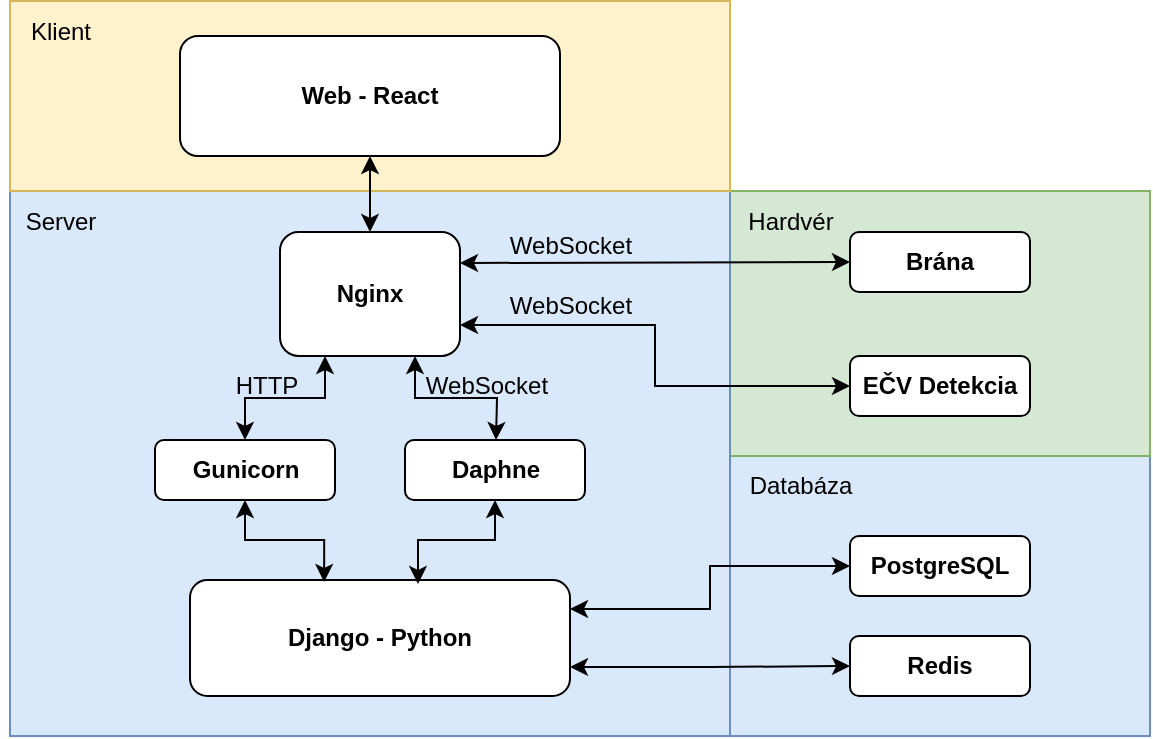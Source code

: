 <mxfile version="26.1.3">
  <diagram id="1jTV7QtE0jiicnQG9--T" name="Page-1">
    <mxGraphModel dx="1434" dy="746" grid="1" gridSize="10" guides="1" tooltips="1" connect="1" arrows="1" fold="1" page="1" pageScale="1" pageWidth="850" pageHeight="1100" math="0" shadow="0">
      <root>
        <mxCell id="0" />
        <mxCell id="1" parent="0" />
        <mxCell id="gYAbXkRyvqcz9teV-y6C-19" value="" style="whiteSpace=wrap;html=1;strokeColor=#6c8ebf;fillColor=#dae8fc;" vertex="1" parent="1">
          <mxGeometry x="600" y="260" width="210" height="140" as="geometry" />
        </mxCell>
        <mxCell id="gYAbXkRyvqcz9teV-y6C-5" value="" style="whiteSpace=wrap;html=1;strokeColor=#82b366;fillColor=#d5e8d4;" vertex="1" parent="1">
          <mxGeometry x="600" y="127.5" width="210" height="132.5" as="geometry" />
        </mxCell>
        <mxCell id="rkZVqQ5Pmx0ySL5raMBL-15" value="" style="whiteSpace=wrap;html=1;strokeColor=#6c8ebf;fillColor=#dae8fc;" parent="1" vertex="1">
          <mxGeometry x="240" y="127.5" width="360" height="272.5" as="geometry" />
        </mxCell>
        <mxCell id="rkZVqQ5Pmx0ySL5raMBL-13" value="" style="whiteSpace=wrap;html=1;strokeColor=#d6b656;fillColor=#fff2cc;" parent="1" vertex="1">
          <mxGeometry x="240" y="32.5" width="360" height="95" as="geometry" />
        </mxCell>
        <mxCell id="rkZVqQ5Pmx0ySL5raMBL-5" style="edgeStyle=orthogonalEdgeStyle;rounded=0;orthogonalLoop=1;jettySize=auto;html=1;exitX=0.5;exitY=1;exitDx=0;exitDy=0;entryX=0.5;entryY=0;entryDx=0;entryDy=0;startArrow=classic;startFill=1;" parent="1" source="rkZVqQ5Pmx0ySL5raMBL-1" target="rkZVqQ5Pmx0ySL5raMBL-2" edge="1">
          <mxGeometry relative="1" as="geometry" />
        </mxCell>
        <mxCell id="rkZVqQ5Pmx0ySL5raMBL-1" value="&lt;b&gt;Web - React&lt;/b&gt;" style="rounded=1;whiteSpace=wrap;html=1;" parent="1" vertex="1">
          <mxGeometry x="325" y="50" width="190" height="60" as="geometry" />
        </mxCell>
        <mxCell id="rkZVqQ5Pmx0ySL5raMBL-6" style="edgeStyle=orthogonalEdgeStyle;rounded=0;orthogonalLoop=1;jettySize=auto;html=1;exitX=0.25;exitY=1;exitDx=0;exitDy=0;entryX=0.5;entryY=0;entryDx=0;entryDy=0;startArrow=classic;startFill=1;" parent="1" source="rkZVqQ5Pmx0ySL5raMBL-2" target="rkZVqQ5Pmx0ySL5raMBL-3" edge="1">
          <mxGeometry relative="1" as="geometry" />
        </mxCell>
        <mxCell id="rkZVqQ5Pmx0ySL5raMBL-7" style="edgeStyle=orthogonalEdgeStyle;rounded=0;orthogonalLoop=1;jettySize=auto;html=1;exitX=0.75;exitY=1;exitDx=0;exitDy=0;startArrow=classic;startFill=1;" parent="1" source="rkZVqQ5Pmx0ySL5raMBL-2" edge="1">
          <mxGeometry relative="1" as="geometry">
            <mxPoint x="483" y="252" as="targetPoint" />
          </mxGeometry>
        </mxCell>
        <mxCell id="rkZVqQ5Pmx0ySL5raMBL-2" value="&lt;b&gt;Nginx&lt;/b&gt;" style="rounded=1;whiteSpace=wrap;html=1;" parent="1" vertex="1">
          <mxGeometry x="375" y="148" width="90" height="62" as="geometry" />
        </mxCell>
        <mxCell id="rkZVqQ5Pmx0ySL5raMBL-3" value="&lt;b&gt;Gunicorn&lt;/b&gt;" style="rounded=1;whiteSpace=wrap;html=1;" parent="1" vertex="1">
          <mxGeometry x="312.5" y="252" width="90" height="30" as="geometry" />
        </mxCell>
        <mxCell id="rkZVqQ5Pmx0ySL5raMBL-4" value="&lt;b&gt;Daphne&lt;/b&gt;" style="rounded=1;whiteSpace=wrap;html=1;" parent="1" vertex="1">
          <mxGeometry x="437.5" y="252" width="90" height="30" as="geometry" />
        </mxCell>
        <mxCell id="rkZVqQ5Pmx0ySL5raMBL-11" value="HTTP" style="text;html=1;align=center;verticalAlign=middle;resizable=0;points=[];autosize=1;strokeColor=none;fillColor=none;" parent="1" vertex="1">
          <mxGeometry x="342.5" y="210" width="50" height="30" as="geometry" />
        </mxCell>
        <mxCell id="rkZVqQ5Pmx0ySL5raMBL-12" value="WebSocket" style="text;html=1;align=center;verticalAlign=middle;resizable=0;points=[];autosize=1;strokeColor=none;fillColor=none;" parent="1" vertex="1">
          <mxGeometry x="437.5" y="210" width="80" height="30" as="geometry" />
        </mxCell>
        <mxCell id="rkZVqQ5Pmx0ySL5raMBL-14" value="Klient" style="text;html=1;align=center;verticalAlign=middle;resizable=0;points=[];autosize=1;strokeColor=none;fillColor=none;" parent="1" vertex="1">
          <mxGeometry x="240" y="32.5" width="50" height="30" as="geometry" />
        </mxCell>
        <mxCell id="rkZVqQ5Pmx0ySL5raMBL-16" value="Server" style="text;html=1;align=center;verticalAlign=middle;resizable=0;points=[];autosize=1;strokeColor=none;fillColor=none;" parent="1" vertex="1">
          <mxGeometry x="235" y="127.5" width="60" height="30" as="geometry" />
        </mxCell>
        <mxCell id="gYAbXkRyvqcz9teV-y6C-25" style="edgeStyle=orthogonalEdgeStyle;rounded=0;orthogonalLoop=1;jettySize=auto;html=1;exitX=1;exitY=0.25;exitDx=0;exitDy=0;entryX=0;entryY=0.5;entryDx=0;entryDy=0;startArrow=classic;startFill=1;" edge="1" parent="1" source="gYAbXkRyvqcz9teV-y6C-1" target="gYAbXkRyvqcz9teV-y6C-21">
          <mxGeometry relative="1" as="geometry" />
        </mxCell>
        <mxCell id="gYAbXkRyvqcz9teV-y6C-27" style="edgeStyle=orthogonalEdgeStyle;rounded=0;orthogonalLoop=1;jettySize=auto;html=1;exitX=1;exitY=0.75;exitDx=0;exitDy=0;startArrow=classic;startFill=1;" edge="1" parent="1" source="gYAbXkRyvqcz9teV-y6C-1" target="gYAbXkRyvqcz9teV-y6C-22">
          <mxGeometry relative="1" as="geometry" />
        </mxCell>
        <mxCell id="gYAbXkRyvqcz9teV-y6C-1" value="&lt;b&gt;Django - Python&lt;/b&gt;" style="rounded=1;whiteSpace=wrap;html=1;" vertex="1" parent="1">
          <mxGeometry x="330" y="322" width="190" height="58" as="geometry" />
        </mxCell>
        <mxCell id="gYAbXkRyvqcz9teV-y6C-2" style="edgeStyle=orthogonalEdgeStyle;rounded=0;orthogonalLoop=1;jettySize=auto;html=1;exitX=0.5;exitY=1;exitDx=0;exitDy=0;entryX=0.353;entryY=0.017;entryDx=0;entryDy=0;startArrow=classic;startFill=1;entryPerimeter=0;" edge="1" parent="1" source="rkZVqQ5Pmx0ySL5raMBL-3" target="gYAbXkRyvqcz9teV-y6C-1">
          <mxGeometry relative="1" as="geometry" />
        </mxCell>
        <mxCell id="gYAbXkRyvqcz9teV-y6C-4" value="&lt;b&gt;Brána&lt;/b&gt;" style="rounded=1;whiteSpace=wrap;html=1;" vertex="1" parent="1">
          <mxGeometry x="660" y="148" width="90" height="30" as="geometry" />
        </mxCell>
        <mxCell id="gYAbXkRyvqcz9teV-y6C-6" value="Hardvér" style="text;html=1;align=center;verticalAlign=middle;resizable=0;points=[];autosize=1;strokeColor=none;fillColor=none;" vertex="1" parent="1">
          <mxGeometry x="595" y="127.5" width="70" height="30" as="geometry" />
        </mxCell>
        <mxCell id="gYAbXkRyvqcz9teV-y6C-10" style="edgeStyle=orthogonalEdgeStyle;rounded=0;orthogonalLoop=1;jettySize=auto;html=1;exitX=0;exitY=0.5;exitDx=0;exitDy=0;entryX=1;entryY=0.75;entryDx=0;entryDy=0;startArrow=classic;startFill=1;" edge="1" parent="1" source="gYAbXkRyvqcz9teV-y6C-8" target="rkZVqQ5Pmx0ySL5raMBL-2">
          <mxGeometry relative="1" as="geometry" />
        </mxCell>
        <mxCell id="gYAbXkRyvqcz9teV-y6C-8" value="&lt;b&gt;EČV Detekcia&lt;/b&gt;" style="rounded=1;whiteSpace=wrap;html=1;" vertex="1" parent="1">
          <mxGeometry x="660" y="210" width="90" height="30" as="geometry" />
        </mxCell>
        <mxCell id="gYAbXkRyvqcz9teV-y6C-13" value="" style="endArrow=classic;startArrow=classic;html=1;rounded=0;entryX=0;entryY=0.5;entryDx=0;entryDy=0;exitX=1;exitY=0.25;exitDx=0;exitDy=0;" edge="1" parent="1" source="rkZVqQ5Pmx0ySL5raMBL-2" target="gYAbXkRyvqcz9teV-y6C-4">
          <mxGeometry width="50" height="50" relative="1" as="geometry">
            <mxPoint x="400" y="410" as="sourcePoint" />
            <mxPoint x="450" y="360" as="targetPoint" />
          </mxGeometry>
        </mxCell>
        <mxCell id="gYAbXkRyvqcz9teV-y6C-17" value="WebSocket" style="text;html=1;align=center;verticalAlign=middle;resizable=0;points=[];autosize=1;strokeColor=none;fillColor=none;" vertex="1" parent="1">
          <mxGeometry x="480" y="140" width="80" height="30" as="geometry" />
        </mxCell>
        <mxCell id="gYAbXkRyvqcz9teV-y6C-18" value="WebSocket" style="text;html=1;align=center;verticalAlign=middle;resizable=0;points=[];autosize=1;strokeColor=none;fillColor=none;" vertex="1" parent="1">
          <mxGeometry x="480" y="170" width="80" height="30" as="geometry" />
        </mxCell>
        <mxCell id="gYAbXkRyvqcz9teV-y6C-20" value="Databáza" style="text;html=1;align=center;verticalAlign=middle;resizable=0;points=[];autosize=1;strokeColor=none;fillColor=none;" vertex="1" parent="1">
          <mxGeometry x="600" y="260" width="70" height="30" as="geometry" />
        </mxCell>
        <mxCell id="gYAbXkRyvqcz9teV-y6C-21" value="&lt;b&gt;PostgreSQL&lt;/b&gt;" style="rounded=1;whiteSpace=wrap;html=1;" vertex="1" parent="1">
          <mxGeometry x="660" y="300" width="90" height="30" as="geometry" />
        </mxCell>
        <mxCell id="gYAbXkRyvqcz9teV-y6C-22" value="&lt;b&gt;Redis&lt;/b&gt;" style="rounded=1;whiteSpace=wrap;html=1;" vertex="1" parent="1">
          <mxGeometry x="660" y="350" width="90" height="30" as="geometry" />
        </mxCell>
        <mxCell id="gYAbXkRyvqcz9teV-y6C-29" style="edgeStyle=orthogonalEdgeStyle;rounded=0;orthogonalLoop=1;jettySize=auto;html=1;exitX=0.5;exitY=1;exitDx=0;exitDy=0;entryX=0.6;entryY=0.034;entryDx=0;entryDy=0;entryPerimeter=0;startArrow=classic;startFill=1;" edge="1" parent="1" source="rkZVqQ5Pmx0ySL5raMBL-4" target="gYAbXkRyvqcz9teV-y6C-1">
          <mxGeometry relative="1" as="geometry" />
        </mxCell>
      </root>
    </mxGraphModel>
  </diagram>
</mxfile>
